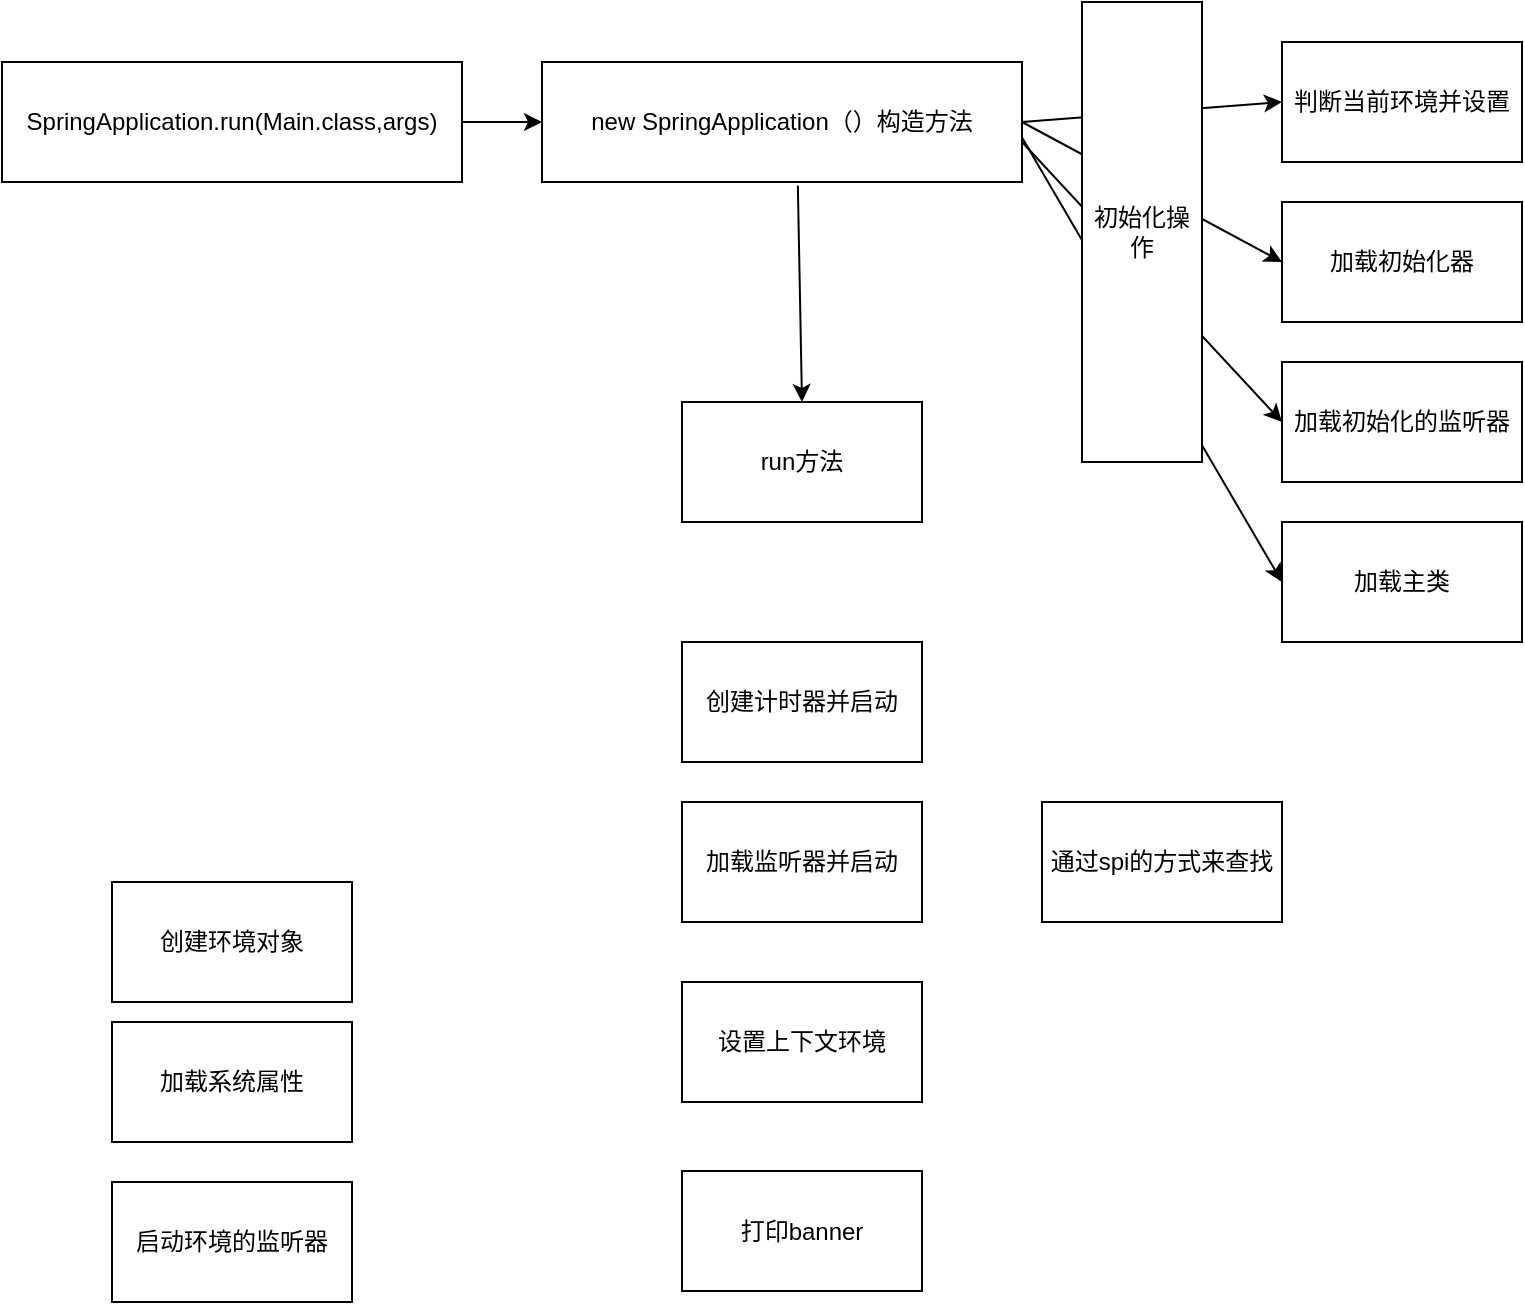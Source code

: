 <mxfile version="14.3.2" type="github">
  <diagram id="AsEQHJRHFvDNdhf22Bxb" name="Page-1">
    <mxGraphModel dx="1038" dy="548" grid="1" gridSize="10" guides="1" tooltips="1" connect="1" arrows="1" fold="1" page="1" pageScale="1" pageWidth="827" pageHeight="1169" math="0" shadow="0">
      <root>
        <mxCell id="0" />
        <mxCell id="1" parent="0" />
        <mxCell id="KaeLfl71wmsGlNCtkgR9-1" value="SpringApplication.run(Main.class,args)" style="rounded=0;whiteSpace=wrap;html=1;" vertex="1" parent="1">
          <mxGeometry x="40" y="30" width="230" height="60" as="geometry" />
        </mxCell>
        <mxCell id="KaeLfl71wmsGlNCtkgR9-2" value="new SpringApplication（）构造方法" style="rounded=0;whiteSpace=wrap;html=1;" vertex="1" parent="1">
          <mxGeometry x="310" y="30" width="240" height="60" as="geometry" />
        </mxCell>
        <mxCell id="KaeLfl71wmsGlNCtkgR9-3" value="run方法" style="rounded=0;whiteSpace=wrap;html=1;" vertex="1" parent="1">
          <mxGeometry x="380" y="200" width="120" height="60" as="geometry" />
        </mxCell>
        <mxCell id="KaeLfl71wmsGlNCtkgR9-4" value="加载初始化器" style="rounded=0;whiteSpace=wrap;html=1;" vertex="1" parent="1">
          <mxGeometry x="680" y="100" width="120" height="60" as="geometry" />
        </mxCell>
        <mxCell id="KaeLfl71wmsGlNCtkgR9-5" value="加载初始化的监听器" style="rounded=0;whiteSpace=wrap;html=1;" vertex="1" parent="1">
          <mxGeometry x="680" y="180" width="120" height="60" as="geometry" />
        </mxCell>
        <mxCell id="KaeLfl71wmsGlNCtkgR9-6" value="加载主类" style="rounded=0;whiteSpace=wrap;html=1;" vertex="1" parent="1">
          <mxGeometry x="680" y="260" width="120" height="60" as="geometry" />
        </mxCell>
        <mxCell id="KaeLfl71wmsGlNCtkgR9-7" value="判断当前环境并设置" style="rounded=0;whiteSpace=wrap;html=1;" vertex="1" parent="1">
          <mxGeometry x="680" y="20" width="120" height="60" as="geometry" />
        </mxCell>
        <mxCell id="KaeLfl71wmsGlNCtkgR9-8" value="" style="endArrow=classic;html=1;exitX=1;exitY=0.5;exitDx=0;exitDy=0;entryX=0;entryY=0.5;entryDx=0;entryDy=0;" edge="1" parent="1" source="KaeLfl71wmsGlNCtkgR9-1" target="KaeLfl71wmsGlNCtkgR9-2">
          <mxGeometry width="50" height="50" relative="1" as="geometry">
            <mxPoint x="390" y="290" as="sourcePoint" />
            <mxPoint x="440" y="240" as="targetPoint" />
          </mxGeometry>
        </mxCell>
        <mxCell id="KaeLfl71wmsGlNCtkgR9-9" value="" style="endArrow=classic;html=1;exitX=1;exitY=0.5;exitDx=0;exitDy=0;entryX=0;entryY=0.5;entryDx=0;entryDy=0;" edge="1" parent="1" source="KaeLfl71wmsGlNCtkgR9-2" target="KaeLfl71wmsGlNCtkgR9-7">
          <mxGeometry width="50" height="50" relative="1" as="geometry">
            <mxPoint x="280" y="70" as="sourcePoint" />
            <mxPoint x="320" y="70" as="targetPoint" />
          </mxGeometry>
        </mxCell>
        <mxCell id="KaeLfl71wmsGlNCtkgR9-10" value="" style="endArrow=classic;html=1;entryX=0;entryY=0.5;entryDx=0;entryDy=0;" edge="1" parent="1" target="KaeLfl71wmsGlNCtkgR9-4">
          <mxGeometry width="50" height="50" relative="1" as="geometry">
            <mxPoint x="550" y="60" as="sourcePoint" />
            <mxPoint x="690" y="60" as="targetPoint" />
          </mxGeometry>
        </mxCell>
        <mxCell id="KaeLfl71wmsGlNCtkgR9-11" value="" style="endArrow=classic;html=1;entryX=0;entryY=0.5;entryDx=0;entryDy=0;exitX=1;exitY=0.667;exitDx=0;exitDy=0;exitPerimeter=0;" edge="1" parent="1" source="KaeLfl71wmsGlNCtkgR9-2" target="KaeLfl71wmsGlNCtkgR9-5">
          <mxGeometry width="50" height="50" relative="1" as="geometry">
            <mxPoint x="560" y="70" as="sourcePoint" />
            <mxPoint x="690" y="140" as="targetPoint" />
          </mxGeometry>
        </mxCell>
        <mxCell id="KaeLfl71wmsGlNCtkgR9-12" value="" style="endArrow=classic;html=1;entryX=0;entryY=0.5;entryDx=0;entryDy=0;exitX=1;exitY=0.63;exitDx=0;exitDy=0;exitPerimeter=0;" edge="1" parent="1" source="KaeLfl71wmsGlNCtkgR9-2" target="KaeLfl71wmsGlNCtkgR9-6">
          <mxGeometry width="50" height="50" relative="1" as="geometry">
            <mxPoint x="560" y="80.02" as="sourcePoint" />
            <mxPoint x="690" y="220" as="targetPoint" />
          </mxGeometry>
        </mxCell>
        <mxCell id="KaeLfl71wmsGlNCtkgR9-13" value="初始化操作" style="rounded=0;whiteSpace=wrap;html=1;" vertex="1" parent="1">
          <mxGeometry x="580" width="60" height="230" as="geometry" />
        </mxCell>
        <mxCell id="KaeLfl71wmsGlNCtkgR9-14" value="" style="endArrow=classic;html=1;exitX=0.533;exitY=1.03;exitDx=0;exitDy=0;exitPerimeter=0;" edge="1" parent="1" source="KaeLfl71wmsGlNCtkgR9-2">
          <mxGeometry width="50" height="50" relative="1" as="geometry">
            <mxPoint x="390" y="290" as="sourcePoint" />
            <mxPoint x="440" y="200" as="targetPoint" />
          </mxGeometry>
        </mxCell>
        <mxCell id="KaeLfl71wmsGlNCtkgR9-15" value="创建计时器并启动" style="rounded=0;whiteSpace=wrap;html=1;" vertex="1" parent="1">
          <mxGeometry x="380" y="320" width="120" height="60" as="geometry" />
        </mxCell>
        <mxCell id="KaeLfl71wmsGlNCtkgR9-16" value="加载监听器并启动" style="rounded=0;whiteSpace=wrap;html=1;" vertex="1" parent="1">
          <mxGeometry x="380" y="400" width="120" height="60" as="geometry" />
        </mxCell>
        <mxCell id="KaeLfl71wmsGlNCtkgR9-17" value="通过spi的方式来查找" style="rounded=0;whiteSpace=wrap;html=1;" vertex="1" parent="1">
          <mxGeometry x="560" y="400" width="120" height="60" as="geometry" />
        </mxCell>
        <mxCell id="KaeLfl71wmsGlNCtkgR9-18" value="设置上下文环境" style="rounded=0;whiteSpace=wrap;html=1;" vertex="1" parent="1">
          <mxGeometry x="380" y="490" width="120" height="60" as="geometry" />
        </mxCell>
        <mxCell id="KaeLfl71wmsGlNCtkgR9-19" value="加载系统属性" style="rounded=0;whiteSpace=wrap;html=1;" vertex="1" parent="1">
          <mxGeometry x="95" y="510" width="120" height="60" as="geometry" />
        </mxCell>
        <mxCell id="KaeLfl71wmsGlNCtkgR9-20" value="启动环境的监听器" style="rounded=0;whiteSpace=wrap;html=1;" vertex="1" parent="1">
          <mxGeometry x="95" y="590" width="120" height="60" as="geometry" />
        </mxCell>
        <mxCell id="KaeLfl71wmsGlNCtkgR9-21" value="创建环境对象" style="rounded=0;whiteSpace=wrap;html=1;" vertex="1" parent="1">
          <mxGeometry x="95" y="440" width="120" height="60" as="geometry" />
        </mxCell>
        <mxCell id="KaeLfl71wmsGlNCtkgR9-22" value="打印banner" style="rounded=0;whiteSpace=wrap;html=1;" vertex="1" parent="1">
          <mxGeometry x="380" y="584.5" width="120" height="60" as="geometry" />
        </mxCell>
      </root>
    </mxGraphModel>
  </diagram>
</mxfile>
